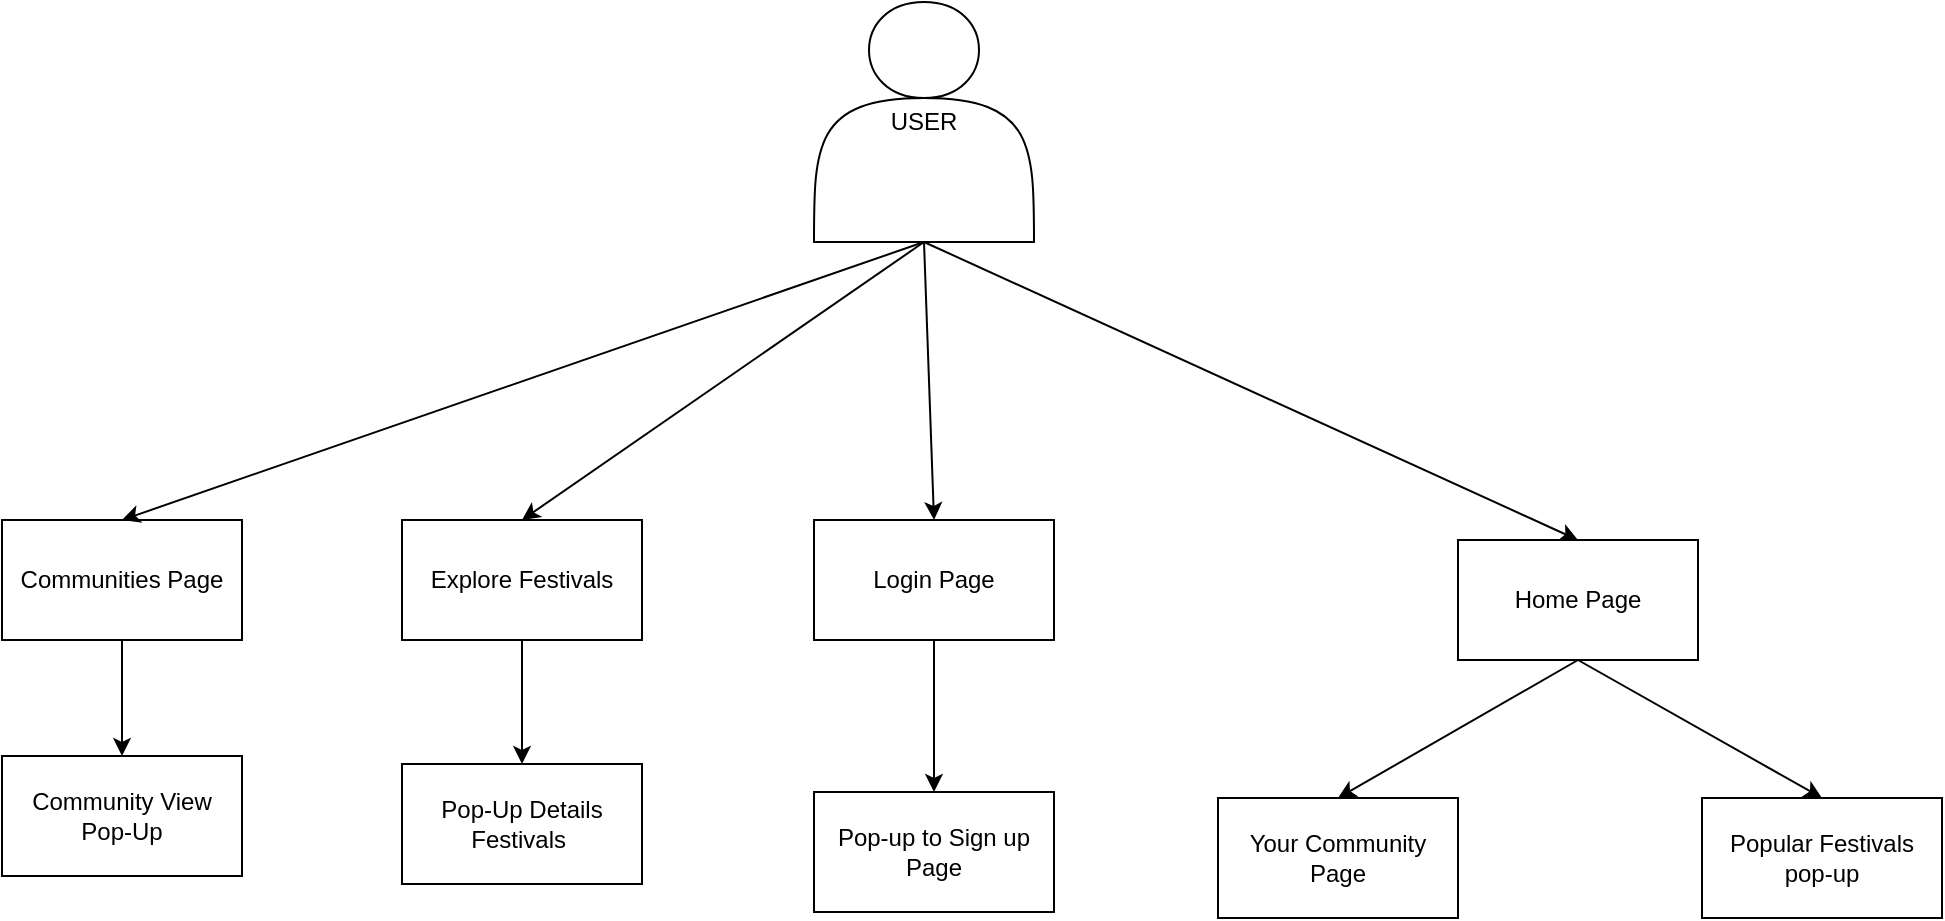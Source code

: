 <mxfile version="24.2.2" type="device">
  <diagram name="Pagina-1" id="4zbtiV9FN_OxA9yF8h7L">
    <mxGraphModel dx="1434" dy="1949" grid="0" gridSize="10" guides="1" tooltips="1" connect="1" arrows="1" fold="1" page="1" pageScale="1" pageWidth="827" pageHeight="1169" math="0" shadow="0">
      <root>
        <mxCell id="0" />
        <mxCell id="1" parent="0" />
        <mxCell id="-ryYWZ3q6AUWMJlHyNUa-1" value="USER" style="shape=actor;whiteSpace=wrap;html=1;" vertex="1" parent="1">
          <mxGeometry x="413" y="-87" width="110" height="120" as="geometry" />
        </mxCell>
        <mxCell id="-ryYWZ3q6AUWMJlHyNUa-2" value="Login Page" style="rounded=0;whiteSpace=wrap;html=1;" vertex="1" parent="1">
          <mxGeometry x="413" y="172" width="120" height="60" as="geometry" />
        </mxCell>
        <mxCell id="-ryYWZ3q6AUWMJlHyNUa-3" value="" style="endArrow=classic;html=1;rounded=0;exitX=0.5;exitY=1;exitDx=0;exitDy=0;entryX=0.5;entryY=0;entryDx=0;entryDy=0;" edge="1" parent="1" source="-ryYWZ3q6AUWMJlHyNUa-2" target="-ryYWZ3q6AUWMJlHyNUa-4">
          <mxGeometry width="50" height="50" relative="1" as="geometry">
            <mxPoint x="541" y="316" as="sourcePoint" />
            <mxPoint x="591" y="266" as="targetPoint" />
          </mxGeometry>
        </mxCell>
        <mxCell id="-ryYWZ3q6AUWMJlHyNUa-4" value="Pop-up to Sign up Page" style="rounded=0;whiteSpace=wrap;html=1;" vertex="1" parent="1">
          <mxGeometry x="413" y="308" width="120" height="60" as="geometry" />
        </mxCell>
        <mxCell id="-ryYWZ3q6AUWMJlHyNUa-7" value="" style="endArrow=classic;html=1;rounded=0;exitX=0.5;exitY=1;exitDx=0;exitDy=0;entryX=0.5;entryY=0;entryDx=0;entryDy=0;" edge="1" parent="1" source="-ryYWZ3q6AUWMJlHyNUa-1" target="-ryYWZ3q6AUWMJlHyNUa-2">
          <mxGeometry width="50" height="50" relative="1" as="geometry">
            <mxPoint x="165" y="383" as="sourcePoint" />
            <mxPoint x="215" y="333" as="targetPoint" />
          </mxGeometry>
        </mxCell>
        <mxCell id="-ryYWZ3q6AUWMJlHyNUa-8" value="Home Page" style="rounded=0;whiteSpace=wrap;html=1;" vertex="1" parent="1">
          <mxGeometry x="735" y="182" width="120" height="60" as="geometry" />
        </mxCell>
        <mxCell id="-ryYWZ3q6AUWMJlHyNUa-9" value="Your Community Page" style="rounded=0;whiteSpace=wrap;html=1;" vertex="1" parent="1">
          <mxGeometry x="615" y="311" width="120" height="60" as="geometry" />
        </mxCell>
        <mxCell id="-ryYWZ3q6AUWMJlHyNUa-10" value="" style="endArrow=classic;html=1;rounded=0;exitX=0.5;exitY=1;exitDx=0;exitDy=0;entryX=0.5;entryY=0;entryDx=0;entryDy=0;" edge="1" parent="1" source="-ryYWZ3q6AUWMJlHyNUa-8" target="-ryYWZ3q6AUWMJlHyNUa-9">
          <mxGeometry width="50" height="50" relative="1" as="geometry">
            <mxPoint x="835" y="290" as="sourcePoint" />
            <mxPoint x="885" y="240" as="targetPoint" />
          </mxGeometry>
        </mxCell>
        <mxCell id="-ryYWZ3q6AUWMJlHyNUa-11" value="" style="endArrow=classic;html=1;rounded=0;exitX=0.5;exitY=1;exitDx=0;exitDy=0;entryX=0.5;entryY=0;entryDx=0;entryDy=0;" edge="1" parent="1" source="-ryYWZ3q6AUWMJlHyNUa-8" target="-ryYWZ3q6AUWMJlHyNUa-12">
          <mxGeometry width="50" height="50" relative="1" as="geometry">
            <mxPoint x="805" y="252" as="sourcePoint" />
            <mxPoint x="860" y="292" as="targetPoint" />
          </mxGeometry>
        </mxCell>
        <mxCell id="-ryYWZ3q6AUWMJlHyNUa-12" value="Popular Festivals pop-up" style="rounded=0;whiteSpace=wrap;html=1;" vertex="1" parent="1">
          <mxGeometry x="857" y="311" width="120" height="60" as="geometry" />
        </mxCell>
        <mxCell id="-ryYWZ3q6AUWMJlHyNUa-13" value="Explore Festivals" style="rounded=0;whiteSpace=wrap;html=1;" vertex="1" parent="1">
          <mxGeometry x="207" y="172" width="120" height="60" as="geometry" />
        </mxCell>
        <mxCell id="-ryYWZ3q6AUWMJlHyNUa-14" value="Pop-Up Details Festivals&amp;nbsp;" style="rounded=0;whiteSpace=wrap;html=1;" vertex="1" parent="1">
          <mxGeometry x="207" y="294" width="120" height="60" as="geometry" />
        </mxCell>
        <mxCell id="-ryYWZ3q6AUWMJlHyNUa-15" value="" style="endArrow=classic;html=1;rounded=0;entryX=0.5;entryY=0;entryDx=0;entryDy=0;exitX=0.5;exitY=1;exitDx=0;exitDy=0;" edge="1" parent="1" source="-ryYWZ3q6AUWMJlHyNUa-13" target="-ryYWZ3q6AUWMJlHyNUa-14">
          <mxGeometry width="50" height="50" relative="1" as="geometry">
            <mxPoint x="265" y="243" as="sourcePoint" />
            <mxPoint x="350" y="222" as="targetPoint" />
          </mxGeometry>
        </mxCell>
        <mxCell id="-ryYWZ3q6AUWMJlHyNUa-17" value="Communities Page" style="rounded=0;whiteSpace=wrap;html=1;" vertex="1" parent="1">
          <mxGeometry x="7" y="172" width="120" height="60" as="geometry" />
        </mxCell>
        <mxCell id="-ryYWZ3q6AUWMJlHyNUa-18" value="Community View Pop-Up" style="rounded=0;whiteSpace=wrap;html=1;" vertex="1" parent="1">
          <mxGeometry x="7" y="290" width="120" height="60" as="geometry" />
        </mxCell>
        <mxCell id="-ryYWZ3q6AUWMJlHyNUa-19" value="" style="endArrow=classic;html=1;rounded=0;exitX=0.5;exitY=1;exitDx=0;exitDy=0;entryX=0.5;entryY=0;entryDx=0;entryDy=0;" edge="1" parent="1" source="-ryYWZ3q6AUWMJlHyNUa-17" target="-ryYWZ3q6AUWMJlHyNUa-18">
          <mxGeometry width="50" height="50" relative="1" as="geometry">
            <mxPoint x="145" y="266" as="sourcePoint" />
            <mxPoint x="195" y="216" as="targetPoint" />
          </mxGeometry>
        </mxCell>
        <mxCell id="-ryYWZ3q6AUWMJlHyNUa-20" value="" style="endArrow=classic;html=1;rounded=0;exitX=0.5;exitY=1;exitDx=0;exitDy=0;entryX=0.5;entryY=0;entryDx=0;entryDy=0;" edge="1" parent="1" source="-ryYWZ3q6AUWMJlHyNUa-1" target="-ryYWZ3q6AUWMJlHyNUa-8">
          <mxGeometry width="50" height="50" relative="1" as="geometry">
            <mxPoint x="478" y="43" as="sourcePoint" />
            <mxPoint x="483" y="182" as="targetPoint" />
          </mxGeometry>
        </mxCell>
        <mxCell id="-ryYWZ3q6AUWMJlHyNUa-21" value="" style="endArrow=classic;html=1;rounded=0;exitX=0.5;exitY=1;exitDx=0;exitDy=0;entryX=0.5;entryY=0;entryDx=0;entryDy=0;" edge="1" parent="1" source="-ryYWZ3q6AUWMJlHyNUa-1" target="-ryYWZ3q6AUWMJlHyNUa-13">
          <mxGeometry width="50" height="50" relative="1" as="geometry">
            <mxPoint x="478" y="43" as="sourcePoint" />
            <mxPoint x="805" y="192" as="targetPoint" />
          </mxGeometry>
        </mxCell>
        <mxCell id="-ryYWZ3q6AUWMJlHyNUa-22" value="" style="endArrow=classic;html=1;rounded=0;exitX=0.5;exitY=1;exitDx=0;exitDy=0;entryX=0.5;entryY=0;entryDx=0;entryDy=0;" edge="1" parent="1" source="-ryYWZ3q6AUWMJlHyNUa-1" target="-ryYWZ3q6AUWMJlHyNUa-17">
          <mxGeometry width="50" height="50" relative="1" as="geometry">
            <mxPoint x="478" y="43" as="sourcePoint" />
            <mxPoint x="277" y="182" as="targetPoint" />
          </mxGeometry>
        </mxCell>
      </root>
    </mxGraphModel>
  </diagram>
</mxfile>
